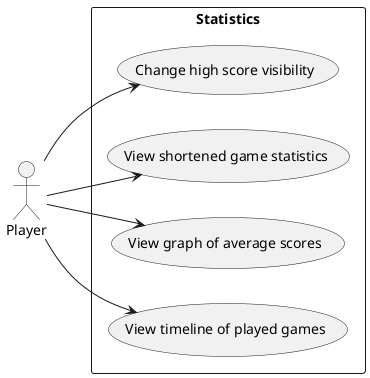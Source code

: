 @startuml use_case_high_score
left to right direction
:Player: as player

rectangle "Statistics" as hs_module {
    usecase "Change high score visibility" as view_by_difficulty
    usecase "View shortened game statistics" as view_shortened
    usecase "View graph of average scores" as view_graph
    usecase "View timeline of played games" as view_timeline
}

player --> view_shortened
player --> view_graph
player --> view_timeline
player --> view_by_difficulty
@enduml

